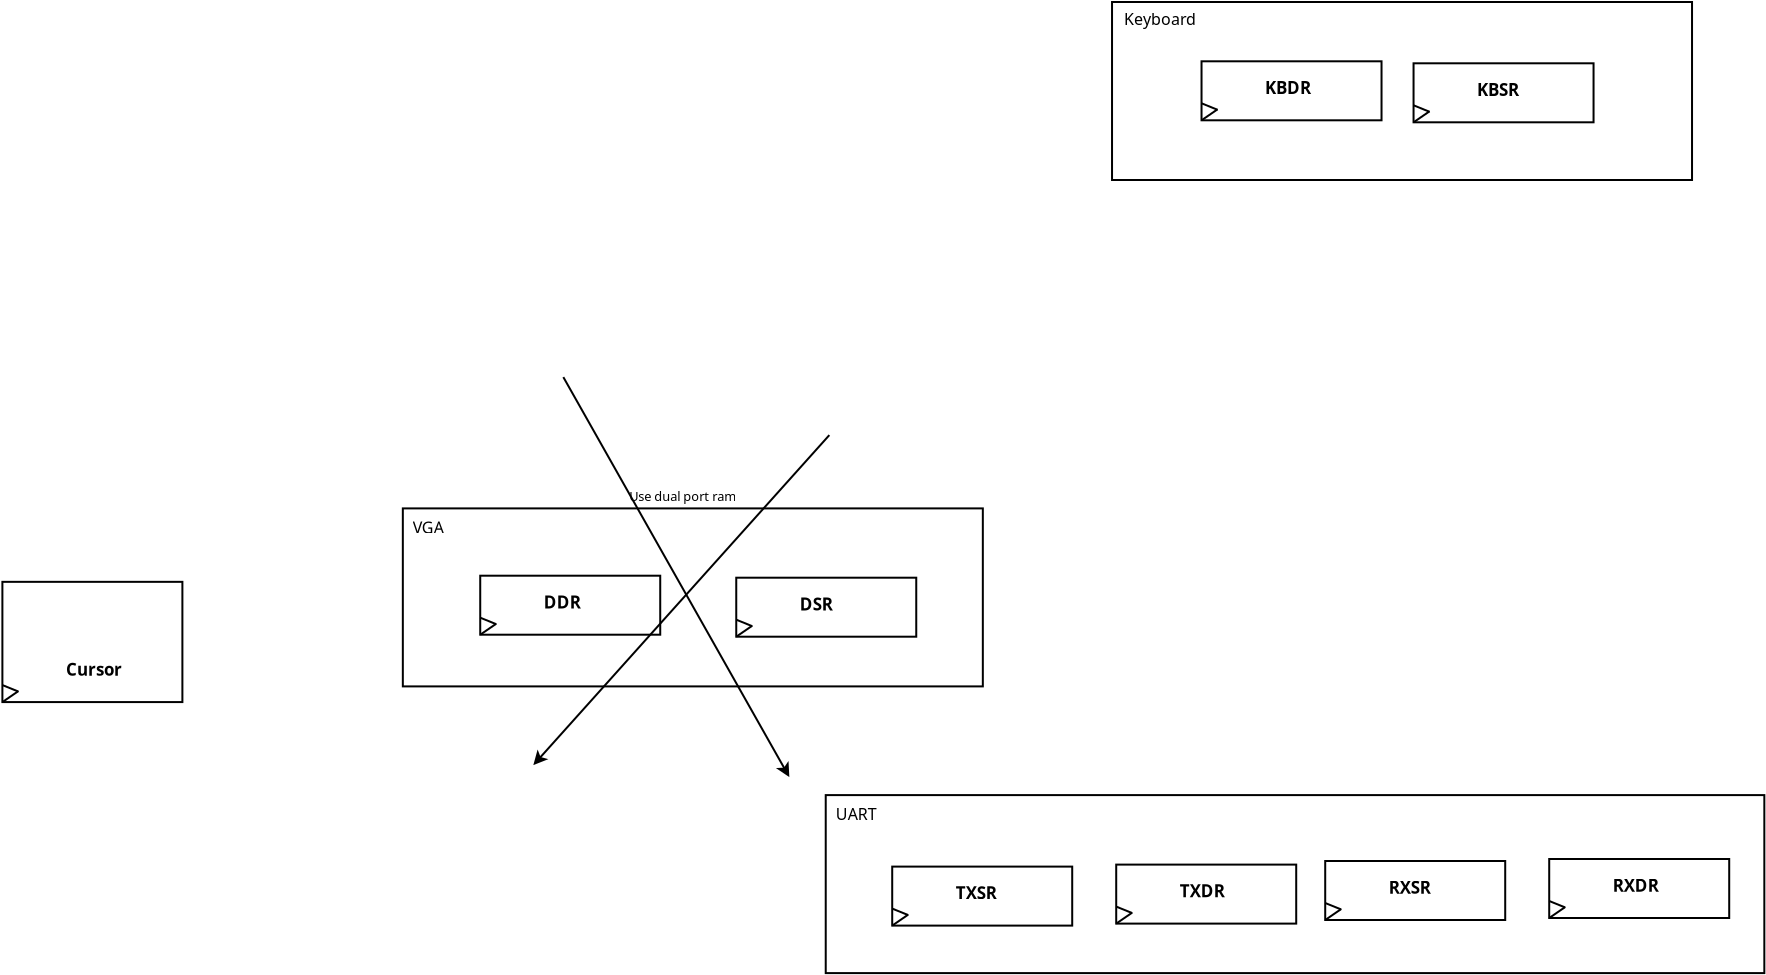 <?xml version="1.0" encoding="UTF-8"?>
<dia:diagram xmlns:dia="http://www.lysator.liu.se/~alla/dia/">
  <dia:layer name="Baggrund" visible="true">
    <dia:group>
      <dia:group>
        <dia:object type="Standard - Box" version="0" id="O0">
          <dia:attribute name="obj_pos">
            <dia:point val="2.164,69.71"/>
          </dia:attribute>
          <dia:attribute name="obj_bb">
            <dia:rectangle val="2.114,69.66;49.144,78.66"/>
          </dia:attribute>
          <dia:attribute name="elem_corner">
            <dia:point val="2.164,69.71"/>
          </dia:attribute>
          <dia:attribute name="elem_width">
            <dia:real val="46.93"/>
          </dia:attribute>
          <dia:attribute name="elem_height">
            <dia:real val="8.9"/>
          </dia:attribute>
          <dia:attribute name="show_background">
            <dia:boolean val="true"/>
          </dia:attribute>
        </dia:object>
        <dia:object type="Standard - Text" version="1" id="O1">
          <dia:attribute name="obj_pos">
            <dia:point val="2.664,70.96"/>
          </dia:attribute>
          <dia:attribute name="obj_bb">
            <dia:rectangle val="2.664,70.115;5.201,71.312"/>
          </dia:attribute>
          <dia:attribute name="text">
            <dia:composite type="text">
              <dia:attribute name="string">
                <dia:string>#UART#</dia:string>
              </dia:attribute>
              <dia:attribute name="font">
                <dia:font family="sans" style="0" name="Helvetica"/>
              </dia:attribute>
              <dia:attribute name="height">
                <dia:real val="1"/>
              </dia:attribute>
              <dia:attribute name="pos">
                <dia:point val="2.664,70.96"/>
              </dia:attribute>
              <dia:attribute name="color">
                <dia:color val="#000000"/>
              </dia:attribute>
              <dia:attribute name="alignment">
                <dia:enum val="0"/>
              </dia:attribute>
            </dia:composite>
          </dia:attribute>
          <dia:attribute name="valign">
            <dia:enum val="3"/>
          </dia:attribute>
        </dia:object>
      </dia:group>
      <dia:group>
        <dia:object type="Standard - Box" version="0" id="O2">
          <dia:attribute name="obj_pos">
            <dia:point val="38.338,72.905"/>
          </dia:attribute>
          <dia:attribute name="obj_bb">
            <dia:rectangle val="38.288,72.855;47.388,75.905"/>
          </dia:attribute>
          <dia:attribute name="elem_corner">
            <dia:point val="38.338,72.905"/>
          </dia:attribute>
          <dia:attribute name="elem_width">
            <dia:real val="9"/>
          </dia:attribute>
          <dia:attribute name="elem_height">
            <dia:real val="2.95"/>
          </dia:attribute>
          <dia:attribute name="show_background">
            <dia:boolean val="true"/>
          </dia:attribute>
        </dia:object>
        <dia:object type="Standard - Line" version="0" id="O3">
          <dia:attribute name="obj_pos">
            <dia:point val="38.338,75.005"/>
          </dia:attribute>
          <dia:attribute name="obj_bb">
            <dia:rectangle val="38.273,74.94;39.203,75.395"/>
          </dia:attribute>
          <dia:attribute name="conn_endpoints">
            <dia:point val="38.338,75.005"/>
            <dia:point val="39.138,75.33"/>
          </dia:attribute>
          <dia:attribute name="numcp">
            <dia:int val="1"/>
          </dia:attribute>
        </dia:object>
        <dia:object type="Standard - Line" version="0" id="O4">
          <dia:attribute name="obj_pos">
            <dia:point val="38.338,75.855"/>
          </dia:attribute>
          <dia:attribute name="obj_bb">
            <dia:rectangle val="38.269,75.236;39.208,75.924"/>
          </dia:attribute>
          <dia:attribute name="conn_endpoints">
            <dia:point val="38.338,75.855"/>
            <dia:point val="39.138,75.305"/>
          </dia:attribute>
          <dia:attribute name="numcp">
            <dia:int val="1"/>
          </dia:attribute>
          <dia:connections>
            <dia:connection handle="0" to="O2" connection="5"/>
          </dia:connections>
        </dia:object>
        <dia:object type="Standard - Text" version="1" id="O5">
          <dia:attribute name="obj_pos">
            <dia:point val="41.515,74.539"/>
          </dia:attribute>
          <dia:attribute name="obj_bb">
            <dia:rectangle val="41.515,73.644;44.31,74.913"/>
          </dia:attribute>
          <dia:attribute name="text">
            <dia:composite type="text">
              <dia:attribute name="string">
                <dia:string>#RXDR#</dia:string>
              </dia:attribute>
              <dia:attribute name="font">
                <dia:font family="sans" style="80" name="Helvetica-Bold"/>
              </dia:attribute>
              <dia:attribute name="height">
                <dia:real val="1.058"/>
              </dia:attribute>
              <dia:attribute name="pos">
                <dia:point val="41.515,74.539"/>
              </dia:attribute>
              <dia:attribute name="color">
                <dia:color val="#000000"/>
              </dia:attribute>
              <dia:attribute name="alignment">
                <dia:enum val="0"/>
              </dia:attribute>
            </dia:composite>
          </dia:attribute>
          <dia:attribute name="valign">
            <dia:enum val="3"/>
          </dia:attribute>
        </dia:object>
      </dia:group>
      <dia:group>
        <dia:object type="Standard - Box" version="0" id="O6">
          <dia:attribute name="obj_pos">
            <dia:point val="27.138,73.005"/>
          </dia:attribute>
          <dia:attribute name="obj_bb">
            <dia:rectangle val="27.088,72.955;36.188,76.005"/>
          </dia:attribute>
          <dia:attribute name="elem_corner">
            <dia:point val="27.138,73.005"/>
          </dia:attribute>
          <dia:attribute name="elem_width">
            <dia:real val="9"/>
          </dia:attribute>
          <dia:attribute name="elem_height">
            <dia:real val="2.95"/>
          </dia:attribute>
          <dia:attribute name="show_background">
            <dia:boolean val="true"/>
          </dia:attribute>
        </dia:object>
        <dia:object type="Standard - Line" version="0" id="O7">
          <dia:attribute name="obj_pos">
            <dia:point val="27.138,75.105"/>
          </dia:attribute>
          <dia:attribute name="obj_bb">
            <dia:rectangle val="27.073,75.04;28.003,75.495"/>
          </dia:attribute>
          <dia:attribute name="conn_endpoints">
            <dia:point val="27.138,75.105"/>
            <dia:point val="27.938,75.43"/>
          </dia:attribute>
          <dia:attribute name="numcp">
            <dia:int val="1"/>
          </dia:attribute>
        </dia:object>
        <dia:object type="Standard - Line" version="0" id="O8">
          <dia:attribute name="obj_pos">
            <dia:point val="27.138,75.955"/>
          </dia:attribute>
          <dia:attribute name="obj_bb">
            <dia:rectangle val="27.069,75.335;28.008,76.025"/>
          </dia:attribute>
          <dia:attribute name="conn_endpoints">
            <dia:point val="27.138,75.955"/>
            <dia:point val="27.938,75.405"/>
          </dia:attribute>
          <dia:attribute name="numcp">
            <dia:int val="1"/>
          </dia:attribute>
          <dia:connections>
            <dia:connection handle="0" to="O6" connection="5"/>
          </dia:connections>
        </dia:object>
        <dia:object type="Standard - Text" version="1" id="O9">
          <dia:attribute name="obj_pos">
            <dia:point val="30.315,74.639"/>
          </dia:attribute>
          <dia:attribute name="obj_bb">
            <dia:rectangle val="30.315,73.744;33.055,75.013"/>
          </dia:attribute>
          <dia:attribute name="text">
            <dia:composite type="text">
              <dia:attribute name="string">
                <dia:string>#RXSR#</dia:string>
              </dia:attribute>
              <dia:attribute name="font">
                <dia:font family="sans" style="80" name="Helvetica-Bold"/>
              </dia:attribute>
              <dia:attribute name="height">
                <dia:real val="1.058"/>
              </dia:attribute>
              <dia:attribute name="pos">
                <dia:point val="30.315,74.639"/>
              </dia:attribute>
              <dia:attribute name="color">
                <dia:color val="#000000"/>
              </dia:attribute>
              <dia:attribute name="alignment">
                <dia:enum val="0"/>
              </dia:attribute>
            </dia:composite>
          </dia:attribute>
          <dia:attribute name="valign">
            <dia:enum val="3"/>
          </dia:attribute>
        </dia:object>
      </dia:group>
      <dia:group>
        <dia:object type="Standard - Box" version="0" id="O10">
          <dia:attribute name="obj_pos">
            <dia:point val="16.688,73.185"/>
          </dia:attribute>
          <dia:attribute name="obj_bb">
            <dia:rectangle val="16.638,73.135;25.738,76.185"/>
          </dia:attribute>
          <dia:attribute name="elem_corner">
            <dia:point val="16.688,73.185"/>
          </dia:attribute>
          <dia:attribute name="elem_width">
            <dia:real val="9"/>
          </dia:attribute>
          <dia:attribute name="elem_height">
            <dia:real val="2.95"/>
          </dia:attribute>
          <dia:attribute name="show_background">
            <dia:boolean val="true"/>
          </dia:attribute>
        </dia:object>
        <dia:object type="Standard - Line" version="0" id="O11">
          <dia:attribute name="obj_pos">
            <dia:point val="16.688,75.285"/>
          </dia:attribute>
          <dia:attribute name="obj_bb">
            <dia:rectangle val="16.623,75.22;17.553,75.675"/>
          </dia:attribute>
          <dia:attribute name="conn_endpoints">
            <dia:point val="16.688,75.285"/>
            <dia:point val="17.488,75.61"/>
          </dia:attribute>
          <dia:attribute name="numcp">
            <dia:int val="1"/>
          </dia:attribute>
        </dia:object>
        <dia:object type="Standard - Line" version="0" id="O12">
          <dia:attribute name="obj_pos">
            <dia:point val="16.688,76.135"/>
          </dia:attribute>
          <dia:attribute name="obj_bb">
            <dia:rectangle val="16.619,75.516;17.558,76.204"/>
          </dia:attribute>
          <dia:attribute name="conn_endpoints">
            <dia:point val="16.688,76.135"/>
            <dia:point val="17.488,75.585"/>
          </dia:attribute>
          <dia:attribute name="numcp">
            <dia:int val="1"/>
          </dia:attribute>
          <dia:connections>
            <dia:connection handle="0" to="O10" connection="5"/>
          </dia:connections>
        </dia:object>
        <dia:object type="Standard - Text" version="1" id="O13">
          <dia:attribute name="obj_pos">
            <dia:point val="19.865,74.819"/>
          </dia:attribute>
          <dia:attribute name="obj_bb">
            <dia:rectangle val="19.865,73.924;22.55,75.193"/>
          </dia:attribute>
          <dia:attribute name="text">
            <dia:composite type="text">
              <dia:attribute name="string">
                <dia:string>#TXDR#</dia:string>
              </dia:attribute>
              <dia:attribute name="font">
                <dia:font family="sans" style="80" name="Helvetica-Bold"/>
              </dia:attribute>
              <dia:attribute name="height">
                <dia:real val="1.058"/>
              </dia:attribute>
              <dia:attribute name="pos">
                <dia:point val="19.865,74.819"/>
              </dia:attribute>
              <dia:attribute name="color">
                <dia:color val="#000000"/>
              </dia:attribute>
              <dia:attribute name="alignment">
                <dia:enum val="0"/>
              </dia:attribute>
            </dia:composite>
          </dia:attribute>
          <dia:attribute name="valign">
            <dia:enum val="3"/>
          </dia:attribute>
        </dia:object>
      </dia:group>
      <dia:group>
        <dia:object type="Standard - Box" version="0" id="O14">
          <dia:attribute name="obj_pos">
            <dia:point val="5.488,73.285"/>
          </dia:attribute>
          <dia:attribute name="obj_bb">
            <dia:rectangle val="5.438,73.235;14.538,76.285"/>
          </dia:attribute>
          <dia:attribute name="elem_corner">
            <dia:point val="5.488,73.285"/>
          </dia:attribute>
          <dia:attribute name="elem_width">
            <dia:real val="9"/>
          </dia:attribute>
          <dia:attribute name="elem_height">
            <dia:real val="2.95"/>
          </dia:attribute>
          <dia:attribute name="show_background">
            <dia:boolean val="true"/>
          </dia:attribute>
        </dia:object>
        <dia:object type="Standard - Line" version="0" id="O15">
          <dia:attribute name="obj_pos">
            <dia:point val="5.488,75.385"/>
          </dia:attribute>
          <dia:attribute name="obj_bb">
            <dia:rectangle val="5.423,75.32;6.353,75.775"/>
          </dia:attribute>
          <dia:attribute name="conn_endpoints">
            <dia:point val="5.488,75.385"/>
            <dia:point val="6.288,75.71"/>
          </dia:attribute>
          <dia:attribute name="numcp">
            <dia:int val="1"/>
          </dia:attribute>
        </dia:object>
        <dia:object type="Standard - Line" version="0" id="O16">
          <dia:attribute name="obj_pos">
            <dia:point val="5.488,76.235"/>
          </dia:attribute>
          <dia:attribute name="obj_bb">
            <dia:rectangle val="5.419,75.615;6.358,76.305"/>
          </dia:attribute>
          <dia:attribute name="conn_endpoints">
            <dia:point val="5.488,76.235"/>
            <dia:point val="6.288,75.685"/>
          </dia:attribute>
          <dia:attribute name="numcp">
            <dia:int val="1"/>
          </dia:attribute>
          <dia:connections>
            <dia:connection handle="0" to="O14" connection="5"/>
          </dia:connections>
        </dia:object>
        <dia:object type="Standard - Text" version="1" id="O17">
          <dia:attribute name="obj_pos">
            <dia:point val="8.665,74.919"/>
          </dia:attribute>
          <dia:attribute name="obj_bb">
            <dia:rectangle val="8.665,74.024;11.295,75.293"/>
          </dia:attribute>
          <dia:attribute name="text">
            <dia:composite type="text">
              <dia:attribute name="string">
                <dia:string>#TXSR#</dia:string>
              </dia:attribute>
              <dia:attribute name="font">
                <dia:font family="sans" style="80" name="Helvetica-Bold"/>
              </dia:attribute>
              <dia:attribute name="height">
                <dia:real val="1.058"/>
              </dia:attribute>
              <dia:attribute name="pos">
                <dia:point val="8.665,74.919"/>
              </dia:attribute>
              <dia:attribute name="color">
                <dia:color val="#000000"/>
              </dia:attribute>
              <dia:attribute name="alignment">
                <dia:enum val="0"/>
              </dia:attribute>
            </dia:composite>
          </dia:attribute>
          <dia:attribute name="valign">
            <dia:enum val="3"/>
          </dia:attribute>
        </dia:object>
      </dia:group>
    </dia:group>
    <dia:object type="Standard - Box" version="0" id="O18">
      <dia:attribute name="obj_pos">
        <dia:point val="-39.003,59.047"/>
      </dia:attribute>
      <dia:attribute name="obj_bb">
        <dia:rectangle val="-39.053,58.997;-29.953,65.109"/>
      </dia:attribute>
      <dia:attribute name="elem_corner">
        <dia:point val="-39.003,59.047"/>
      </dia:attribute>
      <dia:attribute name="elem_width">
        <dia:real val="9"/>
      </dia:attribute>
      <dia:attribute name="elem_height">
        <dia:real val="6.012"/>
      </dia:attribute>
      <dia:attribute name="show_background">
        <dia:boolean val="true"/>
      </dia:attribute>
    </dia:object>
    <dia:object type="Standard - Line" version="0" id="O19">
      <dia:attribute name="obj_pos">
        <dia:point val="-39.003,64.209"/>
      </dia:attribute>
      <dia:attribute name="obj_bb">
        <dia:rectangle val="-39.068,64.144;-38.138,64.6"/>
      </dia:attribute>
      <dia:attribute name="conn_endpoints">
        <dia:point val="-39.003,64.209"/>
        <dia:point val="-38.203,64.534"/>
      </dia:attribute>
      <dia:attribute name="numcp">
        <dia:int val="1"/>
      </dia:attribute>
    </dia:object>
    <dia:object type="Standard - Line" version="0" id="O20">
      <dia:attribute name="obj_pos">
        <dia:point val="-39.003,65.059"/>
      </dia:attribute>
      <dia:attribute name="obj_bb">
        <dia:rectangle val="-39.073,64.44;-38.134,65.129"/>
      </dia:attribute>
      <dia:attribute name="conn_endpoints">
        <dia:point val="-39.003,65.059"/>
        <dia:point val="-38.203,64.509"/>
      </dia:attribute>
      <dia:attribute name="numcp">
        <dia:int val="1"/>
      </dia:attribute>
      <dia:connections>
        <dia:connection handle="0" to="O18" connection="5"/>
      </dia:connections>
    </dia:object>
    <dia:object type="Standard - Text" version="1" id="O21">
      <dia:attribute name="obj_pos">
        <dia:point val="-35.827,63.744"/>
      </dia:attribute>
      <dia:attribute name="obj_bb">
        <dia:rectangle val="-35.827,62.821;-32.562,64.172"/>
      </dia:attribute>
      <dia:attribute name="text">
        <dia:composite type="text">
          <dia:attribute name="string">
            <dia:string>#Cursor#</dia:string>
          </dia:attribute>
          <dia:attribute name="font">
            <dia:font family="sans" style="80" name="Helvetica-Bold"/>
          </dia:attribute>
          <dia:attribute name="height">
            <dia:real val="1.058"/>
          </dia:attribute>
          <dia:attribute name="pos">
            <dia:point val="-35.827,63.744"/>
          </dia:attribute>
          <dia:attribute name="color">
            <dia:color val="#000000"/>
          </dia:attribute>
          <dia:attribute name="alignment">
            <dia:enum val="0"/>
          </dia:attribute>
        </dia:composite>
      </dia:attribute>
      <dia:attribute name="valign">
        <dia:enum val="3"/>
      </dia:attribute>
    </dia:object>
    <dia:group>
      <dia:group>
        <dia:object type="Standard - Box" version="0" id="O22">
          <dia:attribute name="obj_pos">
            <dia:point val="-18.981,55.375"/>
          </dia:attribute>
          <dia:attribute name="obj_bb">
            <dia:rectangle val="-19.031,55.325;10.069,64.325"/>
          </dia:attribute>
          <dia:attribute name="elem_corner">
            <dia:point val="-18.981,55.375"/>
          </dia:attribute>
          <dia:attribute name="elem_width">
            <dia:real val="29.0"/>
          </dia:attribute>
          <dia:attribute name="elem_height">
            <dia:real val="8.9"/>
          </dia:attribute>
          <dia:attribute name="show_background">
            <dia:boolean val="true"/>
          </dia:attribute>
        </dia:object>
        <dia:object type="Standard - Text" version="1" id="O23">
          <dia:attribute name="obj_pos">
            <dia:point val="-18.481,56.625"/>
          </dia:attribute>
          <dia:attribute name="obj_bb">
            <dia:rectangle val="-18.481,55.78;-16.511,56.977"/>
          </dia:attribute>
          <dia:attribute name="text">
            <dia:composite type="text">
              <dia:attribute name="string">
                <dia:string>#VGA#</dia:string>
              </dia:attribute>
              <dia:attribute name="font">
                <dia:font family="sans" style="0" name="Helvetica"/>
              </dia:attribute>
              <dia:attribute name="height">
                <dia:real val="1"/>
              </dia:attribute>
              <dia:attribute name="pos">
                <dia:point val="-18.481,56.625"/>
              </dia:attribute>
              <dia:attribute name="color">
                <dia:color val="#000000"/>
              </dia:attribute>
              <dia:attribute name="alignment">
                <dia:enum val="0"/>
              </dia:attribute>
            </dia:composite>
          </dia:attribute>
          <dia:attribute name="valign">
            <dia:enum val="3"/>
          </dia:attribute>
        </dia:object>
      </dia:group>
      <dia:group>
        <dia:object type="Standard - Box" version="0" id="O24">
          <dia:attribute name="obj_pos">
            <dia:point val="-2.31,58.84"/>
          </dia:attribute>
          <dia:attribute name="obj_bb">
            <dia:rectangle val="-2.36,58.79;6.74,61.84"/>
          </dia:attribute>
          <dia:attribute name="elem_corner">
            <dia:point val="-2.31,58.84"/>
          </dia:attribute>
          <dia:attribute name="elem_width">
            <dia:real val="9"/>
          </dia:attribute>
          <dia:attribute name="elem_height">
            <dia:real val="2.95"/>
          </dia:attribute>
          <dia:attribute name="show_background">
            <dia:boolean val="true"/>
          </dia:attribute>
        </dia:object>
        <dia:object type="Standard - Line" version="0" id="O25">
          <dia:attribute name="obj_pos">
            <dia:point val="-2.31,60.94"/>
          </dia:attribute>
          <dia:attribute name="obj_bb">
            <dia:rectangle val="-2.376,60.875;-1.445,61.33"/>
          </dia:attribute>
          <dia:attribute name="conn_endpoints">
            <dia:point val="-2.31,60.94"/>
            <dia:point val="-1.51,61.265"/>
          </dia:attribute>
          <dia:attribute name="numcp">
            <dia:int val="1"/>
          </dia:attribute>
        </dia:object>
        <dia:object type="Standard - Line" version="0" id="O26">
          <dia:attribute name="obj_pos">
            <dia:point val="-2.31,61.79"/>
          </dia:attribute>
          <dia:attribute name="obj_bb">
            <dia:rectangle val="-2.38,61.17;-1.441,61.859"/>
          </dia:attribute>
          <dia:attribute name="conn_endpoints">
            <dia:point val="-2.31,61.79"/>
            <dia:point val="-1.51,61.24"/>
          </dia:attribute>
          <dia:attribute name="numcp">
            <dia:int val="1"/>
          </dia:attribute>
          <dia:connections>
            <dia:connection handle="0" to="O24" connection="5"/>
          </dia:connections>
        </dia:object>
        <dia:object type="Standard - Text" version="1" id="O27">
          <dia:attribute name="obj_pos">
            <dia:point val="0.866,60.474"/>
          </dia:attribute>
          <dia:attribute name="obj_bb">
            <dia:rectangle val="0.866,59.579;2.949,60.848"/>
          </dia:attribute>
          <dia:attribute name="text">
            <dia:composite type="text">
              <dia:attribute name="string">
                <dia:string>#DSR#</dia:string>
              </dia:attribute>
              <dia:attribute name="font">
                <dia:font family="sans" style="80" name="Helvetica-Bold"/>
              </dia:attribute>
              <dia:attribute name="height">
                <dia:real val="1.058"/>
              </dia:attribute>
              <dia:attribute name="pos">
                <dia:point val="0.866,60.474"/>
              </dia:attribute>
              <dia:attribute name="color">
                <dia:color val="#000000"/>
              </dia:attribute>
              <dia:attribute name="alignment">
                <dia:enum val="0"/>
              </dia:attribute>
            </dia:composite>
          </dia:attribute>
          <dia:attribute name="valign">
            <dia:enum val="3"/>
          </dia:attribute>
        </dia:object>
      </dia:group>
      <dia:group>
        <dia:object type="Standard - Box" version="0" id="O28">
          <dia:attribute name="obj_pos">
            <dia:point val="-15.111,58.74"/>
          </dia:attribute>
          <dia:attribute name="obj_bb">
            <dia:rectangle val="-15.161,58.69;-6.06,61.74"/>
          </dia:attribute>
          <dia:attribute name="elem_corner">
            <dia:point val="-15.111,58.74"/>
          </dia:attribute>
          <dia:attribute name="elem_width">
            <dia:real val="9"/>
          </dia:attribute>
          <dia:attribute name="elem_height">
            <dia:real val="2.95"/>
          </dia:attribute>
          <dia:attribute name="show_background">
            <dia:boolean val="true"/>
          </dia:attribute>
        </dia:object>
        <dia:object type="Standard - Line" version="0" id="O29">
          <dia:attribute name="obj_pos">
            <dia:point val="-15.111,60.84"/>
          </dia:attribute>
          <dia:attribute name="obj_bb">
            <dia:rectangle val="-15.176,60.775;-14.245,61.23"/>
          </dia:attribute>
          <dia:attribute name="conn_endpoints">
            <dia:point val="-15.111,60.84"/>
            <dia:point val="-14.31,61.165"/>
          </dia:attribute>
          <dia:attribute name="numcp">
            <dia:int val="1"/>
          </dia:attribute>
        </dia:object>
        <dia:object type="Standard - Line" version="0" id="O30">
          <dia:attribute name="obj_pos">
            <dia:point val="-15.111,61.69"/>
          </dia:attribute>
          <dia:attribute name="obj_bb">
            <dia:rectangle val="-15.18,61.071;-14.241,61.76"/>
          </dia:attribute>
          <dia:attribute name="conn_endpoints">
            <dia:point val="-15.111,61.69"/>
            <dia:point val="-14.31,61.14"/>
          </dia:attribute>
          <dia:attribute name="numcp">
            <dia:int val="1"/>
          </dia:attribute>
          <dia:connections>
            <dia:connection handle="0" to="O28" connection="5"/>
          </dia:connections>
        </dia:object>
        <dia:object type="Standard - Text" version="1" id="O31">
          <dia:attribute name="obj_pos">
            <dia:point val="-11.934,60.374"/>
          </dia:attribute>
          <dia:attribute name="obj_bb">
            <dia:rectangle val="-11.934,59.479;-9.796,60.748"/>
          </dia:attribute>
          <dia:attribute name="text">
            <dia:composite type="text">
              <dia:attribute name="string">
                <dia:string>#DDR#</dia:string>
              </dia:attribute>
              <dia:attribute name="font">
                <dia:font family="sans" style="80" name="Helvetica-Bold"/>
              </dia:attribute>
              <dia:attribute name="height">
                <dia:real val="1.058"/>
              </dia:attribute>
              <dia:attribute name="pos">
                <dia:point val="-11.934,60.374"/>
              </dia:attribute>
              <dia:attribute name="color">
                <dia:color val="#000000"/>
              </dia:attribute>
              <dia:attribute name="alignment">
                <dia:enum val="0"/>
              </dia:attribute>
            </dia:composite>
          </dia:attribute>
          <dia:attribute name="valign">
            <dia:enum val="3"/>
          </dia:attribute>
        </dia:object>
      </dia:group>
    </dia:group>
    <dia:group>
      <dia:group>
        <dia:object type="Standard - Box" version="0" id="O32">
          <dia:attribute name="obj_pos">
            <dia:point val="16.479,30.055"/>
          </dia:attribute>
          <dia:attribute name="obj_bb">
            <dia:rectangle val="16.429,30.005;45.529,39.005"/>
          </dia:attribute>
          <dia:attribute name="elem_corner">
            <dia:point val="16.479,30.055"/>
          </dia:attribute>
          <dia:attribute name="elem_width">
            <dia:real val="29.0"/>
          </dia:attribute>
          <dia:attribute name="elem_height">
            <dia:real val="8.9"/>
          </dia:attribute>
          <dia:attribute name="show_background">
            <dia:boolean val="true"/>
          </dia:attribute>
        </dia:object>
        <dia:object type="Standard - Text" version="1" id="O33">
          <dia:attribute name="obj_pos">
            <dia:point val="17.079,31.205"/>
          </dia:attribute>
          <dia:attribute name="obj_bb">
            <dia:rectangle val="17.079,30.36;21.066,31.558"/>
          </dia:attribute>
          <dia:attribute name="text">
            <dia:composite type="text">
              <dia:attribute name="string">
                <dia:string>#Keyboard#</dia:string>
              </dia:attribute>
              <dia:attribute name="font">
                <dia:font family="sans" style="0" name="Helvetica"/>
              </dia:attribute>
              <dia:attribute name="height">
                <dia:real val="1"/>
              </dia:attribute>
              <dia:attribute name="pos">
                <dia:point val="17.079,31.205"/>
              </dia:attribute>
              <dia:attribute name="color">
                <dia:color val="#000000"/>
              </dia:attribute>
              <dia:attribute name="alignment">
                <dia:enum val="0"/>
              </dia:attribute>
            </dia:composite>
          </dia:attribute>
          <dia:attribute name="valign">
            <dia:enum val="3"/>
          </dia:attribute>
        </dia:object>
      </dia:group>
      <dia:group>
        <dia:object type="Standard - Box" version="0" id="O34">
          <dia:attribute name="obj_pos">
            <dia:point val="20.954,33.02"/>
          </dia:attribute>
          <dia:attribute name="obj_bb">
            <dia:rectangle val="20.904,32.97;30.005,36.02"/>
          </dia:attribute>
          <dia:attribute name="elem_corner">
            <dia:point val="20.954,33.02"/>
          </dia:attribute>
          <dia:attribute name="elem_width">
            <dia:real val="9"/>
          </dia:attribute>
          <dia:attribute name="elem_height">
            <dia:real val="2.95"/>
          </dia:attribute>
          <dia:attribute name="show_background">
            <dia:boolean val="true"/>
          </dia:attribute>
        </dia:object>
        <dia:object type="Standard - Line" version="0" id="O35">
          <dia:attribute name="obj_pos">
            <dia:point val="20.954,35.12"/>
          </dia:attribute>
          <dia:attribute name="obj_bb">
            <dia:rectangle val="20.889,35.055;21.82,35.51"/>
          </dia:attribute>
          <dia:attribute name="conn_endpoints">
            <dia:point val="20.954,35.12"/>
            <dia:point val="21.755,35.445"/>
          </dia:attribute>
          <dia:attribute name="numcp">
            <dia:int val="1"/>
          </dia:attribute>
        </dia:object>
        <dia:object type="Standard - Line" version="0" id="O36">
          <dia:attribute name="obj_pos">
            <dia:point val="20.954,35.97"/>
          </dia:attribute>
          <dia:attribute name="obj_bb">
            <dia:rectangle val="20.885,35.35;21.824,36.039"/>
          </dia:attribute>
          <dia:attribute name="conn_endpoints">
            <dia:point val="20.954,35.97"/>
            <dia:point val="21.755,35.42"/>
          </dia:attribute>
          <dia:attribute name="numcp">
            <dia:int val="1"/>
          </dia:attribute>
          <dia:connections>
            <dia:connection handle="0" to="O34" connection="5"/>
          </dia:connections>
        </dia:object>
        <dia:object type="Standard - Text" version="1" id="O37">
          <dia:attribute name="obj_pos">
            <dia:point val="24.131,34.654"/>
          </dia:attribute>
          <dia:attribute name="obj_bb">
            <dia:rectangle val="24.131,33.759;26.981,35.028"/>
          </dia:attribute>
          <dia:attribute name="text">
            <dia:composite type="text">
              <dia:attribute name="string">
                <dia:string>#KBDR#</dia:string>
              </dia:attribute>
              <dia:attribute name="font">
                <dia:font family="sans" style="80" name="Helvetica-Bold"/>
              </dia:attribute>
              <dia:attribute name="height">
                <dia:real val="1.058"/>
              </dia:attribute>
              <dia:attribute name="pos">
                <dia:point val="24.131,34.654"/>
              </dia:attribute>
              <dia:attribute name="color">
                <dia:color val="#000000"/>
              </dia:attribute>
              <dia:attribute name="alignment">
                <dia:enum val="0"/>
              </dia:attribute>
            </dia:composite>
          </dia:attribute>
          <dia:attribute name="valign">
            <dia:enum val="3"/>
          </dia:attribute>
        </dia:object>
      </dia:group>
      <dia:group>
        <dia:object type="Standard - Box" version="0" id="O38">
          <dia:attribute name="obj_pos">
            <dia:point val="31.555,33.12"/>
          </dia:attribute>
          <dia:attribute name="obj_bb">
            <dia:rectangle val="31.505,33.07;40.605,36.12"/>
          </dia:attribute>
          <dia:attribute name="elem_corner">
            <dia:point val="31.555,33.12"/>
          </dia:attribute>
          <dia:attribute name="elem_width">
            <dia:real val="9"/>
          </dia:attribute>
          <dia:attribute name="elem_height">
            <dia:real val="2.95"/>
          </dia:attribute>
          <dia:attribute name="show_background">
            <dia:boolean val="true"/>
          </dia:attribute>
        </dia:object>
        <dia:object type="Standard - Line" version="0" id="O39">
          <dia:attribute name="obj_pos">
            <dia:point val="31.555,35.22"/>
          </dia:attribute>
          <dia:attribute name="obj_bb">
            <dia:rectangle val="31.489,35.155;32.42,35.61"/>
          </dia:attribute>
          <dia:attribute name="conn_endpoints">
            <dia:point val="31.555,35.22"/>
            <dia:point val="32.355,35.545"/>
          </dia:attribute>
          <dia:attribute name="numcp">
            <dia:int val="1"/>
          </dia:attribute>
        </dia:object>
        <dia:object type="Standard - Line" version="0" id="O40">
          <dia:attribute name="obj_pos">
            <dia:point val="31.555,36.07"/>
          </dia:attribute>
          <dia:attribute name="obj_bb">
            <dia:rectangle val="31.485,35.45;32.424,36.139"/>
          </dia:attribute>
          <dia:attribute name="conn_endpoints">
            <dia:point val="31.555,36.07"/>
            <dia:point val="32.355,35.52"/>
          </dia:attribute>
          <dia:attribute name="numcp">
            <dia:int val="1"/>
          </dia:attribute>
          <dia:connections>
            <dia:connection handle="0" to="O38" connection="5"/>
          </dia:connections>
        </dia:object>
        <dia:object type="Standard - Text" version="1" id="O41">
          <dia:attribute name="obj_pos">
            <dia:point val="34.731,34.754"/>
          </dia:attribute>
          <dia:attribute name="obj_bb">
            <dia:rectangle val="34.731,33.859;37.526,35.128"/>
          </dia:attribute>
          <dia:attribute name="text">
            <dia:composite type="text">
              <dia:attribute name="string">
                <dia:string>#KBSR#</dia:string>
              </dia:attribute>
              <dia:attribute name="font">
                <dia:font family="sans" style="80" name="Helvetica-Bold"/>
              </dia:attribute>
              <dia:attribute name="height">
                <dia:real val="1.058"/>
              </dia:attribute>
              <dia:attribute name="pos">
                <dia:point val="34.731,34.754"/>
              </dia:attribute>
              <dia:attribute name="color">
                <dia:color val="#000000"/>
              </dia:attribute>
              <dia:attribute name="alignment">
                <dia:enum val="0"/>
              </dia:attribute>
            </dia:composite>
          </dia:attribute>
          <dia:attribute name="valign">
            <dia:enum val="3"/>
          </dia:attribute>
        </dia:object>
      </dia:group>
    </dia:group>
    <dia:object type="Standard - Line" version="0" id="O42">
      <dia:attribute name="obj_pos">
        <dia:point val="2.344,51.71"/>
      </dia:attribute>
      <dia:attribute name="obj_bb">
        <dia:rectangle val="-12.862,51.639;2.414,68.581"/>
      </dia:attribute>
      <dia:attribute name="conn_endpoints">
        <dia:point val="2.344,51.71"/>
        <dia:point val="-12.456,68.21"/>
      </dia:attribute>
      <dia:attribute name="numcp">
        <dia:int val="1"/>
      </dia:attribute>
      <dia:attribute name="end_arrow">
        <dia:enum val="22"/>
      </dia:attribute>
      <dia:attribute name="end_arrow_length">
        <dia:real val="0.5"/>
      </dia:attribute>
      <dia:attribute name="end_arrow_width">
        <dia:real val="0.5"/>
      </dia:attribute>
    </dia:object>
    <dia:object type="Standard - Line" version="0" id="O43">
      <dia:attribute name="obj_pos">
        <dia:point val="-10.956,48.81"/>
      </dia:attribute>
      <dia:attribute name="obj_bb">
        <dia:rectangle val="-11.024,48.742;0.804,69.1"/>
      </dia:attribute>
      <dia:attribute name="conn_endpoints">
        <dia:point val="-10.956,48.81"/>
        <dia:point val="0.344,68.81"/>
      </dia:attribute>
      <dia:attribute name="numcp">
        <dia:int val="1"/>
      </dia:attribute>
      <dia:attribute name="end_arrow">
        <dia:enum val="22"/>
      </dia:attribute>
      <dia:attribute name="end_arrow_length">
        <dia:real val="0.5"/>
      </dia:attribute>
      <dia:attribute name="end_arrow_width">
        <dia:real val="0.5"/>
      </dia:attribute>
    </dia:object>
    <dia:object type="Standard - Text" version="1" id="O44">
      <dia:attribute name="obj_pos">
        <dia:point val="-7.656,55.01"/>
      </dia:attribute>
      <dia:attribute name="obj_bb">
        <dia:rectangle val="-7.656,54.312;-1.698,55.332"/>
      </dia:attribute>
      <dia:attribute name="text">
        <dia:composite type="text">
          <dia:attribute name="string">
            <dia:string>#Use dual port ram#</dia:string>
          </dia:attribute>
          <dia:attribute name="font">
            <dia:font family="sans" style="0" name="Helvetica"/>
          </dia:attribute>
          <dia:attribute name="height">
            <dia:real val="0.8"/>
          </dia:attribute>
          <dia:attribute name="pos">
            <dia:point val="-7.656,55.01"/>
          </dia:attribute>
          <dia:attribute name="color">
            <dia:color val="#000000"/>
          </dia:attribute>
          <dia:attribute name="alignment">
            <dia:enum val="0"/>
          </dia:attribute>
        </dia:composite>
      </dia:attribute>
      <dia:attribute name="valign">
        <dia:enum val="3"/>
      </dia:attribute>
    </dia:object>
  </dia:layer>
</dia:diagram>
